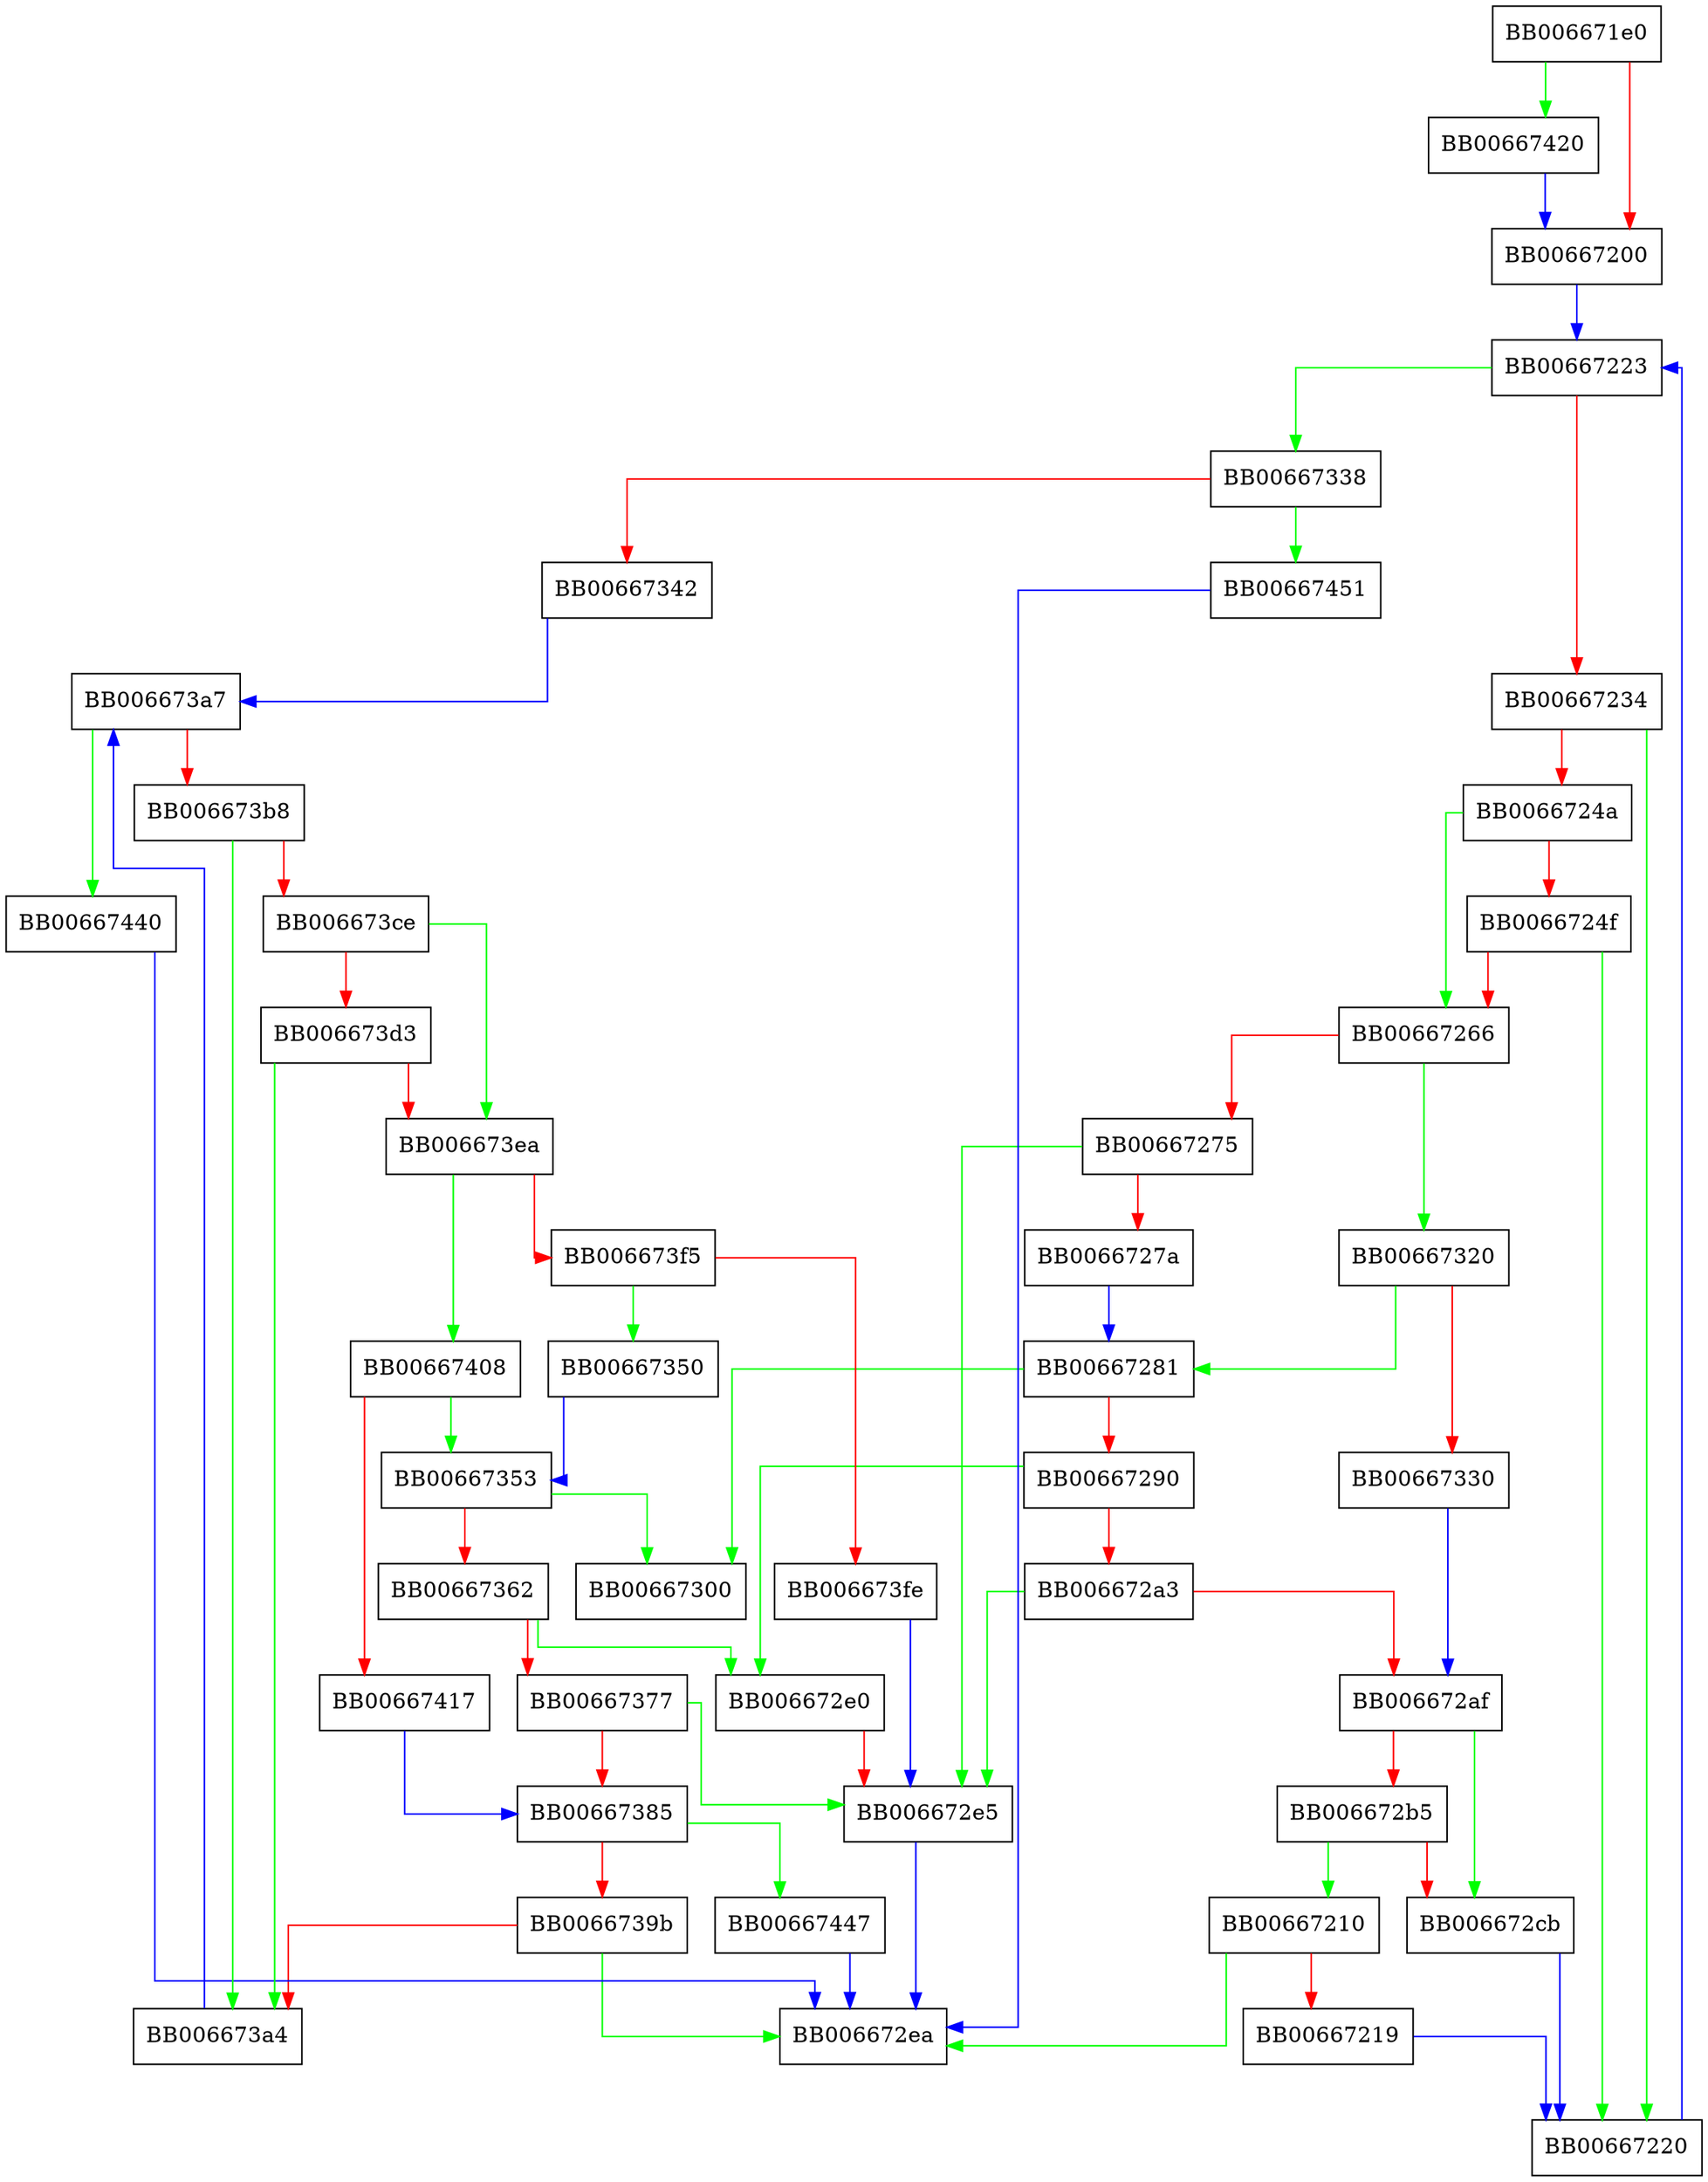 digraph nc_match {
  node [shape="box"];
  graph [splines=ortho];
  BB006671e0 -> BB00667420 [color="green"];
  BB006671e0 -> BB00667200 [color="red"];
  BB00667200 -> BB00667223 [color="blue"];
  BB00667210 -> BB006672ea [color="green"];
  BB00667210 -> BB00667219 [color="red"];
  BB00667219 -> BB00667220 [color="blue"];
  BB00667220 -> BB00667223 [color="blue"];
  BB00667223 -> BB00667338 [color="green"];
  BB00667223 -> BB00667234 [color="red"];
  BB00667234 -> BB00667220 [color="green"];
  BB00667234 -> BB0066724a [color="red"];
  BB0066724a -> BB00667266 [color="green"];
  BB0066724a -> BB0066724f [color="red"];
  BB0066724f -> BB00667220 [color="green"];
  BB0066724f -> BB00667266 [color="red"];
  BB00667266 -> BB00667320 [color="green"];
  BB00667266 -> BB00667275 [color="red"];
  BB00667275 -> BB006672e5 [color="green"];
  BB00667275 -> BB0066727a [color="red"];
  BB0066727a -> BB00667281 [color="blue"];
  BB00667281 -> BB00667300 [color="green"];
  BB00667281 -> BB00667290 [color="red"];
  BB00667290 -> BB006672e0 [color="green"];
  BB00667290 -> BB006672a3 [color="red"];
  BB006672a3 -> BB006672e5 [color="green"];
  BB006672a3 -> BB006672af [color="red"];
  BB006672af -> BB006672cb [color="green"];
  BB006672af -> BB006672b5 [color="red"];
  BB006672b5 -> BB00667210 [color="green"];
  BB006672b5 -> BB006672cb [color="red"];
  BB006672cb -> BB00667220 [color="blue"];
  BB006672e0 -> BB006672e5 [color="red"];
  BB006672e5 -> BB006672ea [color="blue"];
  BB00667320 -> BB00667281 [color="green"];
  BB00667320 -> BB00667330 [color="red"];
  BB00667330 -> BB006672af [color="blue"];
  BB00667338 -> BB00667451 [color="green"];
  BB00667338 -> BB00667342 [color="red"];
  BB00667342 -> BB006673a7 [color="blue"];
  BB00667350 -> BB00667353 [color="blue"];
  BB00667353 -> BB00667300 [color="green"];
  BB00667353 -> BB00667362 [color="red"];
  BB00667362 -> BB006672e0 [color="green"];
  BB00667362 -> BB00667377 [color="red"];
  BB00667377 -> BB006672e5 [color="green"];
  BB00667377 -> BB00667385 [color="red"];
  BB00667385 -> BB00667447 [color="green"];
  BB00667385 -> BB0066739b [color="red"];
  BB0066739b -> BB006672ea [color="green"];
  BB0066739b -> BB006673a4 [color="red"];
  BB006673a4 -> BB006673a7 [color="blue"];
  BB006673a7 -> BB00667440 [color="green"];
  BB006673a7 -> BB006673b8 [color="red"];
  BB006673b8 -> BB006673a4 [color="green"];
  BB006673b8 -> BB006673ce [color="red"];
  BB006673ce -> BB006673ea [color="green"];
  BB006673ce -> BB006673d3 [color="red"];
  BB006673d3 -> BB006673a4 [color="green"];
  BB006673d3 -> BB006673ea [color="red"];
  BB006673ea -> BB00667408 [color="green"];
  BB006673ea -> BB006673f5 [color="red"];
  BB006673f5 -> BB00667350 [color="green"];
  BB006673f5 -> BB006673fe [color="red"];
  BB006673fe -> BB006672e5 [color="blue"];
  BB00667408 -> BB00667353 [color="green"];
  BB00667408 -> BB00667417 [color="red"];
  BB00667417 -> BB00667385 [color="blue"];
  BB00667420 -> BB00667200 [color="blue"];
  BB00667440 -> BB006672ea [color="blue"];
  BB00667447 -> BB006672ea [color="blue"];
  BB00667451 -> BB006672ea [color="blue"];
}